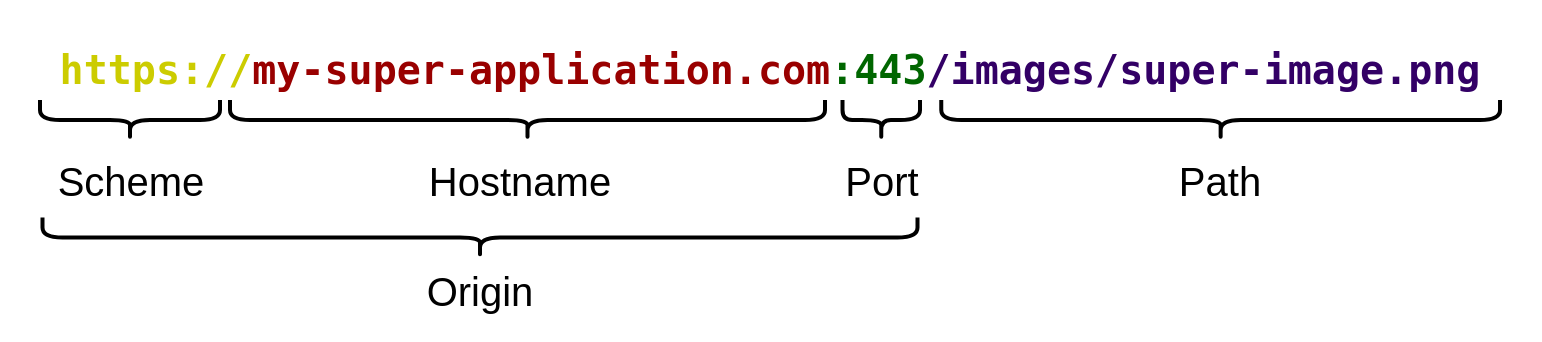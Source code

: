 <mxfile>
    <diagram id="GnJlW6L_EI_F8NiEVgTS" name="Page-1">
        <mxGraphModel dx="1593" dy="645" grid="1" gridSize="10" guides="1" tooltips="1" connect="1" arrows="1" fold="1" page="1" pageScale="1" pageWidth="827" pageHeight="1169" math="0" shadow="0">
            <root>
                <mxCell id="0"/>
                <mxCell id="1" parent="0"/>
                <mxCell id="13" value="" style="rounded=0;whiteSpace=wrap;html=1;labelBackgroundColor=none;strokeWidth=2;fontSize=20;fontColor=#000000;fillColor=default;strokeColor=none;" vertex="1" parent="1">
                    <mxGeometry x="-100" y="200" width="770" height="170" as="geometry"/>
                </mxCell>
                <mxCell id="2" value="&lt;div style=&quot;font-family: &amp;quot;Fira Code&amp;quot;, &amp;quot;Droid Sans Mono&amp;quot;, &amp;quot;monospace&amp;quot;, monospace, &amp;quot;Droid Sans Fallback&amp;quot;, &amp;quot;Droid Sans Mono&amp;quot;, &amp;quot;monospace&amp;quot;, monospace; font-size: 20px; line-height: 19px;&quot;&gt;&lt;b style=&quot;font-size: 20px;&quot;&gt;&lt;font color=&quot;#cccc00&quot;&gt;https://&lt;/font&gt;&lt;font color=&quot;#990000&quot;&gt;my-super-application.com&lt;/font&gt;&lt;font color=&quot;#006600&quot;&gt;:443&lt;/font&gt;&lt;font color=&quot;#330066&quot;&gt;/images/super-image.png&lt;/font&gt;&lt;/b&gt;&lt;/div&gt;" style="text;html=1;strokeColor=none;fillColor=none;align=center;verticalAlign=middle;whiteSpace=wrap;rounded=0;fontStyle=0;fontColor=#000000;fontSize=20;" vertex="1" parent="1">
                    <mxGeometry x="-90" y="220" width="750" height="30" as="geometry"/>
                </mxCell>
                <mxCell id="3" value="" style="shape=curlyBracket;whiteSpace=wrap;html=1;rounded=1;flipH=1;labelPosition=right;verticalLabelPosition=middle;align=left;verticalAlign=middle;labelBackgroundColor=none;fontSize=20;fontColor=#330066;fillColor=none;rotation=90;strokeWidth=2;" vertex="1" parent="1">
                    <mxGeometry x="-45" y="215" width="20" height="90" as="geometry"/>
                </mxCell>
                <mxCell id="4" value="" style="shape=curlyBracket;whiteSpace=wrap;html=1;rounded=1;flipH=1;labelPosition=right;verticalLabelPosition=middle;align=left;verticalAlign=middle;labelBackgroundColor=none;fontSize=20;fontColor=#330066;fillColor=none;rotation=90;strokeWidth=2;" vertex="1" parent="1">
                    <mxGeometry x="153.75" y="111.25" width="20" height="297.5" as="geometry"/>
                </mxCell>
                <mxCell id="5" value="" style="shape=curlyBracket;whiteSpace=wrap;html=1;rounded=1;flipH=1;labelPosition=right;verticalLabelPosition=middle;align=left;verticalAlign=middle;labelBackgroundColor=none;fontSize=20;fontColor=#330066;fillColor=none;rotation=90;strokeWidth=2;" vertex="1" parent="1">
                    <mxGeometry x="330.63" y="240.63" width="20" height="38.75" as="geometry"/>
                </mxCell>
                <mxCell id="6" value="" style="shape=curlyBracket;whiteSpace=wrap;html=1;rounded=1;flipH=1;labelPosition=right;verticalLabelPosition=middle;align=left;verticalAlign=middle;labelBackgroundColor=none;fontSize=20;fontColor=#330066;fillColor=none;rotation=90;strokeWidth=2;" vertex="1" parent="1">
                    <mxGeometry x="500.32" y="120.32" width="20" height="279.38" as="geometry"/>
                </mxCell>
                <mxCell id="7" value="Scheme" style="text;html=1;strokeColor=none;fillColor=none;align=center;verticalAlign=middle;whiteSpace=wrap;rounded=0;labelBackgroundColor=none;fontSize=20;fontColor=#000000;" vertex="1" parent="1">
                    <mxGeometry x="-77.5" y="275" width="85" height="30" as="geometry"/>
                </mxCell>
                <mxCell id="8" value="Hostname" style="text;html=1;strokeColor=none;fillColor=none;align=center;verticalAlign=middle;whiteSpace=wrap;rounded=0;labelBackgroundColor=none;fontSize=20;fontColor=#000000;" vertex="1" parent="1">
                    <mxGeometry x="130" y="275" width="60" height="30" as="geometry"/>
                </mxCell>
                <mxCell id="9" value="Port" style="text;html=1;strokeColor=none;fillColor=none;align=center;verticalAlign=middle;whiteSpace=wrap;rounded=0;labelBackgroundColor=none;fontSize=20;fontColor=#000000;" vertex="1" parent="1">
                    <mxGeometry x="310.63" y="275" width="60" height="30" as="geometry"/>
                </mxCell>
                <mxCell id="10" value="Path" style="text;html=1;strokeColor=none;fillColor=none;align=center;verticalAlign=middle;whiteSpace=wrap;rounded=0;labelBackgroundColor=none;fontSize=20;fontColor=#000000;" vertex="1" parent="1">
                    <mxGeometry x="480.32" y="275" width="60" height="30" as="geometry"/>
                </mxCell>
                <mxCell id="11" value="" style="shape=curlyBracket;whiteSpace=wrap;html=1;rounded=1;flipH=1;labelPosition=right;verticalLabelPosition=middle;align=left;verticalAlign=middle;labelBackgroundColor=none;fontSize=20;fontColor=#330066;fillColor=none;rotation=90;strokeWidth=2;" vertex="1" parent="1">
                    <mxGeometry x="130" y="100" width="20" height="437.5" as="geometry"/>
                </mxCell>
                <mxCell id="12" value="Origin" style="text;html=1;strokeColor=none;fillColor=none;align=center;verticalAlign=middle;whiteSpace=wrap;rounded=0;labelBackgroundColor=none;fontSize=20;fontColor=#000000;" vertex="1" parent="1">
                    <mxGeometry x="110" y="330" width="60" height="30" as="geometry"/>
                </mxCell>
            </root>
        </mxGraphModel>
    </diagram>
</mxfile>
